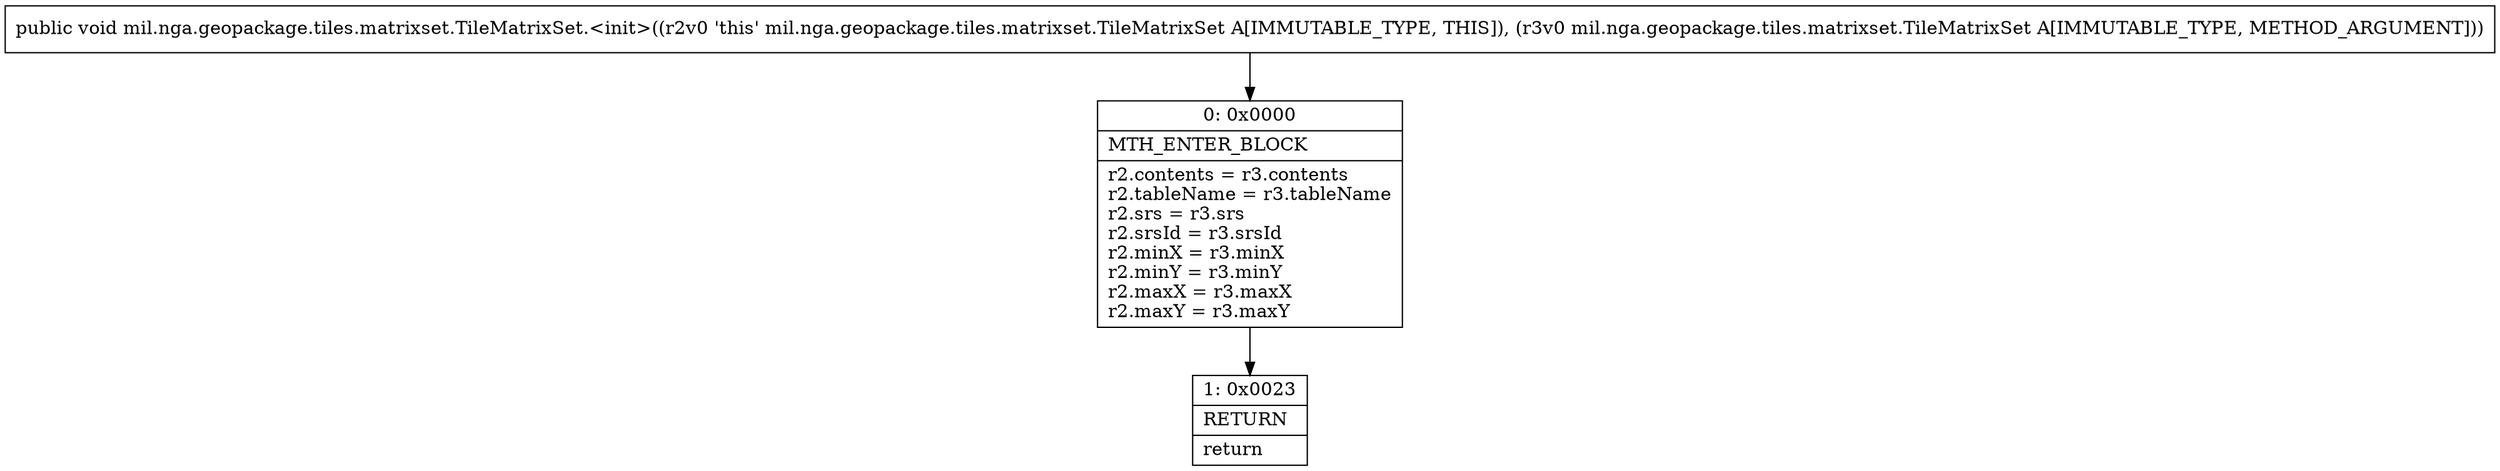 digraph "CFG formil.nga.geopackage.tiles.matrixset.TileMatrixSet.\<init\>(Lmil\/nga\/geopackage\/tiles\/matrixset\/TileMatrixSet;)V" {
Node_0 [shape=record,label="{0\:\ 0x0000|MTH_ENTER_BLOCK\l|r2.contents = r3.contents\lr2.tableName = r3.tableName\lr2.srs = r3.srs\lr2.srsId = r3.srsId\lr2.minX = r3.minX\lr2.minY = r3.minY\lr2.maxX = r3.maxX\lr2.maxY = r3.maxY\l}"];
Node_1 [shape=record,label="{1\:\ 0x0023|RETURN\l|return\l}"];
MethodNode[shape=record,label="{public void mil.nga.geopackage.tiles.matrixset.TileMatrixSet.\<init\>((r2v0 'this' mil.nga.geopackage.tiles.matrixset.TileMatrixSet A[IMMUTABLE_TYPE, THIS]), (r3v0 mil.nga.geopackage.tiles.matrixset.TileMatrixSet A[IMMUTABLE_TYPE, METHOD_ARGUMENT])) }"];
MethodNode -> Node_0;
Node_0 -> Node_1;
}

